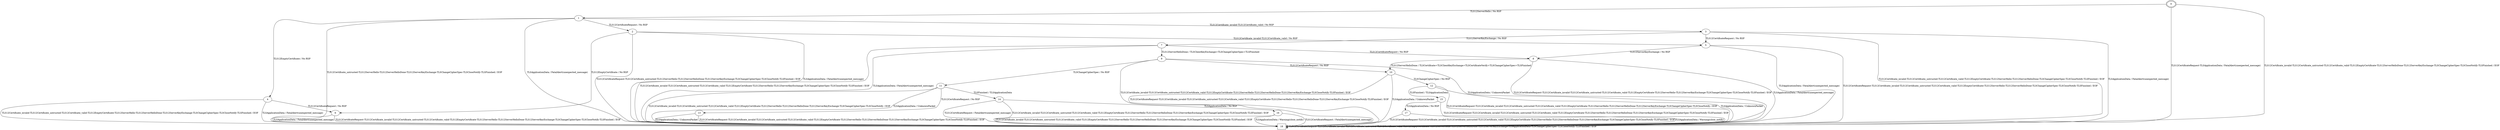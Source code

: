 digraph {
"0" [shape=doubleoctagon label=0];
"1" [shape=ellipse label=1];
"2" [shape=ellipse label=2];
"3" [shape=ellipse label=3];
"4" [shape=ellipse label=4];
"5" [shape=ellipse label=5];
"6" [shape=ellipse label=6];
"7" [shape=ellipse label=7];
"8" [shape=ellipse label=8];
"9" [shape=ellipse label=9];
"10" [shape=ellipse label=10];
"11" [shape=ellipse label=11];
"12" [shape=ellipse label=12];
"13" [shape=ellipse label=13];
"14" [shape=ellipse label=14];
"15" [shape=ellipse label=15];
"16" [shape=ellipse label=16];
"17" [shape=ellipse label=17];
"18" [shape=rectangle label=18];
"0" -> "18" [label="TLS12CertificateRequest-TLSApplicationData / FatalAlert(unexpected_message)"];
"0" -> "18" [label="TLS12Certificate_invalid-TLS12Certificate_untrusted-TLS12Certificate_valid-TLS12EmptyCertificate-TLS12ServerHelloDone-TLS12ServerKeyExchange-TLSChangeCipherSpec-TLSCloseNotify-TLSFinished / EOF"];
"0" -> "1" [label="TLS12ServerHello / No RSP"];
"1" -> "2" [label="TLS12CertificateRequest / No RSP"];
"1" -> "3" [label="TLS12Certificate_invalid-TLS12Certificate_valid / No RSP"];
"1" -> "18" [label="TLS12Certificate_untrusted-TLS12ServerHello-TLS12ServerHelloDone-TLS12ServerKeyExchange-TLSChangeCipherSpec-TLSCloseNotify-TLSFinished / EOF"];
"1" -> "4" [label="TLS12EmptyCertificate / No RSP"];
"1" -> "18" [label="TLSApplicationData / FatalAlert(unexpected_message)"];
"2" -> "18" [label="TLS12CertificateRequest-TLS12Certificate_untrusted-TLS12ServerHello-TLS12ServerHelloDone-TLS12ServerKeyExchange-TLSChangeCipherSpec-TLSCloseNotify-TLSFinished / EOF"];
"2" -> "5" [label="TLS12Certificate_invalid-TLS12Certificate_valid / No RSP"];
"2" -> "6" [label="TLS12EmptyCertificate / No RSP"];
"2" -> "18" [label="TLSApplicationData / FatalAlert(unexpected_message)"];
"3" -> "5" [label="TLS12CertificateRequest / No RSP"];
"3" -> "18" [label="TLS12Certificate_invalid-TLS12Certificate_untrusted-TLS12Certificate_valid-TLS12EmptyCertificate-TLS12ServerHello-TLS12ServerHelloDone-TLSChangeCipherSpec-TLSCloseNotify-TLSFinished / EOF"];
"3" -> "7" [label="TLS12ServerKeyExchange / No RSP"];
"3" -> "18" [label="TLSApplicationData / FatalAlert(unexpected_message)"];
"4" -> "6" [label="TLS12CertificateRequest / No RSP"];
"4" -> "18" [label="TLS12Certificate_invalid-TLS12Certificate_untrusted-TLS12Certificate_valid-TLS12EmptyCertificate-TLS12ServerHello-TLS12ServerHelloDone-TLS12ServerKeyExchange-TLSChangeCipherSpec-TLSCloseNotify-TLSFinished / EOF"];
"4" -> "18" [label="TLSApplicationData / FatalAlert(unexpected_message)"];
"5" -> "18" [label="TLS12CertificateRequest-TLS12Certificate_invalid-TLS12Certificate_untrusted-TLS12Certificate_valid-TLS12EmptyCertificate-TLS12ServerHello-TLS12ServerHelloDone-TLSChangeCipherSpec-TLSCloseNotify-TLSFinished / EOF"];
"5" -> "8" [label="TLS12ServerKeyExchange / No RSP"];
"5" -> "18" [label="TLSApplicationData / FatalAlert(unexpected_message)"];
"6" -> "18" [label="TLS12CertificateRequest-TLS12Certificate_invalid-TLS12Certificate_untrusted-TLS12Certificate_valid-TLS12EmptyCertificate-TLS12ServerHello-TLS12ServerHelloDone-TLS12ServerKeyExchange-TLSChangeCipherSpec-TLSCloseNotify-TLSFinished / EOF"];
"6" -> "18" [label="TLSApplicationData / FatalAlert(unexpected_message)"];
"7" -> "8" [label="TLS12CertificateRequest / No RSP"];
"7" -> "18" [label="TLS12Certificate_invalid-TLS12Certificate_untrusted-TLS12Certificate_valid-TLS12EmptyCertificate-TLS12ServerHello-TLS12ServerKeyExchange-TLSChangeCipherSpec-TLSCloseNotify-TLSFinished / EOF"];
"7" -> "9" [label="TLS12ServerHelloDone / TLSClientKeyExchange+TLSChangeCipherSpec+TLSFinished"];
"7" -> "18" [label="TLSApplicationData / FatalAlert(unexpected_message)"];
"8" -> "18" [label="TLS12CertificateRequest-TLS12Certificate_invalid-TLS12Certificate_untrusted-TLS12Certificate_valid-TLS12EmptyCertificate-TLS12ServerHello-TLS12ServerKeyExchange-TLSChangeCipherSpec-TLSCloseNotify-TLSFinished / EOF"];
"8" -> "10" [label="TLS12ServerHelloDone / TLSCertificate+TLSClientKeyExchange+TLSCertificateVerify+TLSChangeCipherSpec+TLSFinished"];
"8" -> "18" [label="TLSApplicationData / FatalAlert(unexpected_message)"];
"9" -> "10" [label="TLS12CertificateRequest / No RSP"];
"9" -> "18" [label="TLS12Certificate_invalid-TLS12Certificate_untrusted-TLS12Certificate_valid-TLS12EmptyCertificate-TLS12ServerHello-TLS12ServerHelloDone-TLS12ServerKeyExchange-TLSCloseNotify-TLSFinished / EOF"];
"9" -> "18" [label="TLSApplicationData / UnknownPacket"];
"9" -> "11" [label="TLSChangeCipherSpec / No RSP"];
"10" -> "18" [label="TLS12CertificateRequest-TLS12Certificate_invalid-TLS12Certificate_untrusted-TLS12Certificate_valid-TLS12EmptyCertificate-TLS12ServerHello-TLS12ServerHelloDone-TLS12ServerKeyExchange-TLSCloseNotify-TLSFinished / EOF"];
"10" -> "18" [label="TLSApplicationData / UnknownPacket"];
"10" -> "12" [label="TLSChangeCipherSpec / No RSP"];
"11" -> "13" [label="TLS12CertificateRequest / No RSP"];
"11" -> "18" [label="TLS12Certificate_invalid-TLS12Certificate_untrusted-TLS12Certificate_valid-TLS12EmptyCertificate-TLS12ServerHello-TLS12ServerHelloDone-TLS12ServerKeyExchange-TLSChangeCipherSpec-TLSCloseNotify / EOF"];
"11" -> "18" [label="TLSApplicationData / UnknownPacket"];
"11" -> "14" [label="TLSFinished / TLSApplicationData"];
"12" -> "18" [label="TLS12CertificateRequest-TLS12Certificate_invalid-TLS12Certificate_untrusted-TLS12Certificate_valid-TLS12EmptyCertificate-TLS12ServerHello-TLS12ServerHelloDone-TLS12ServerKeyExchange-TLSChangeCipherSpec-TLSCloseNotify / EOF"];
"12" -> "18" [label="TLSApplicationData / UnknownPacket"];
"12" -> "15" [label="TLSFinished / TLSApplicationData"];
"13" -> "18" [label="TLS12CertificateRequest-TLS12Certificate_invalid-TLS12Certificate_untrusted-TLS12Certificate_valid-TLS12EmptyCertificate-TLS12ServerHello-TLS12ServerHelloDone-TLS12ServerKeyExchange-TLSChangeCipherSpec-TLSCloseNotify-TLSFinished / EOF"];
"13" -> "18" [label="TLSApplicationData / UnknownPacket"];
"14" -> "18" [label="TLS12CertificateRequest / FatalAlert(unexpected_message)"];
"14" -> "18" [label="TLS12Certificate_invalid-TLS12Certificate_untrusted-TLS12Certificate_valid-TLS12EmptyCertificate-TLS12ServerHello-TLS12ServerHelloDone-TLS12ServerKeyExchange-TLSChangeCipherSpec-TLSCloseNotify-TLSFinished / EOF"];
"14" -> "16" [label="TLSApplicationData / No RSP"];
"15" -> "18" [label="TLS12CertificateRequest-TLS12Certificate_invalid-TLS12Certificate_untrusted-TLS12Certificate_valid-TLS12EmptyCertificate-TLS12ServerHello-TLS12ServerHelloDone-TLS12ServerKeyExchange-TLSChangeCipherSpec-TLSCloseNotify-TLSFinished / EOF"];
"15" -> "17" [label="TLSApplicationData / No RSP"];
"16" -> "18" [label="TLS12CertificateRequest / FatalAlert(unexpected_message)"];
"16" -> "18" [label="TLS12Certificate_invalid-TLS12Certificate_untrusted-TLS12Certificate_valid-TLS12EmptyCertificate-TLS12ServerHello-TLS12ServerHelloDone-TLS12ServerKeyExchange-TLSChangeCipherSpec-TLSCloseNotify-TLSFinished / EOF"];
"16" -> "18" [label="TLSApplicationData / Warning(close_notify)"];
"17" -> "18" [label="TLS12CertificateRequest-TLS12Certificate_invalid-TLS12Certificate_untrusted-TLS12Certificate_valid-TLS12EmptyCertificate-TLS12ServerHello-TLS12ServerHelloDone-TLS12ServerKeyExchange-TLSChangeCipherSpec-TLSCloseNotify-TLSFinished / EOF"];
"17" -> "18" [label="TLSApplicationData / Warning(close_notify)"];
"18" -> "18" [label="TLS12CertificateRequest-TLS12Certificate_invalid-TLS12Certificate_untrusted-TLS12Certificate_valid-TLS12EmptyCertificate-TLS12ServerHello-TLS12ServerHelloDone-TLS12ServerKeyExchange-TLSApplicationData-TLSChangeCipherSpec-TLSCloseNotify-TLSFinished / EOF"];
}
